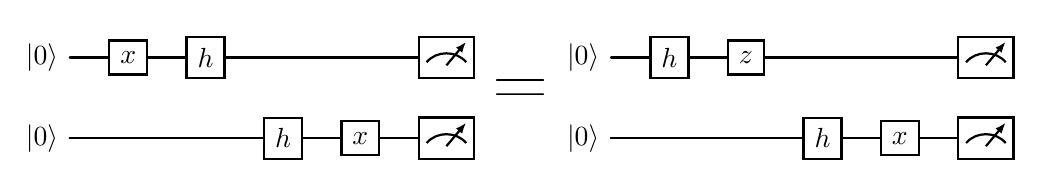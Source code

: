 \documentclass[border=6pt]{standalone}
\usepackage[utf8]{inputenc}
\usepackage[T1]{fontenc}
\usepackage{tikz}
\usetikzlibrary{quantikz2}
\begin{document}\begin{quantikz}
	\lstick{\ket{0}}	&	\gate{x}	&	\gate{h}	&	\qw	&	\qw	&	\meter{}\\
	\lstick{\ket{0}}	&	\qw	&	\qw	&	\gate{h}	&	\gate{x}	&	\meter{}
\end{quantikz}
{\Huge{\textbf{=}}}
\begin{quantikz}
	\lstick{\ket{0}}	&	\gate{h}	&	\gate{z}	&	\qw	&	\qw	&	\meter{}\\
	\lstick{\ket{0}}	&	\qw	&	\qw	&	\gate{h}	&	\gate{x}	&	\meter{}
\end{quantikz}
\end{document}